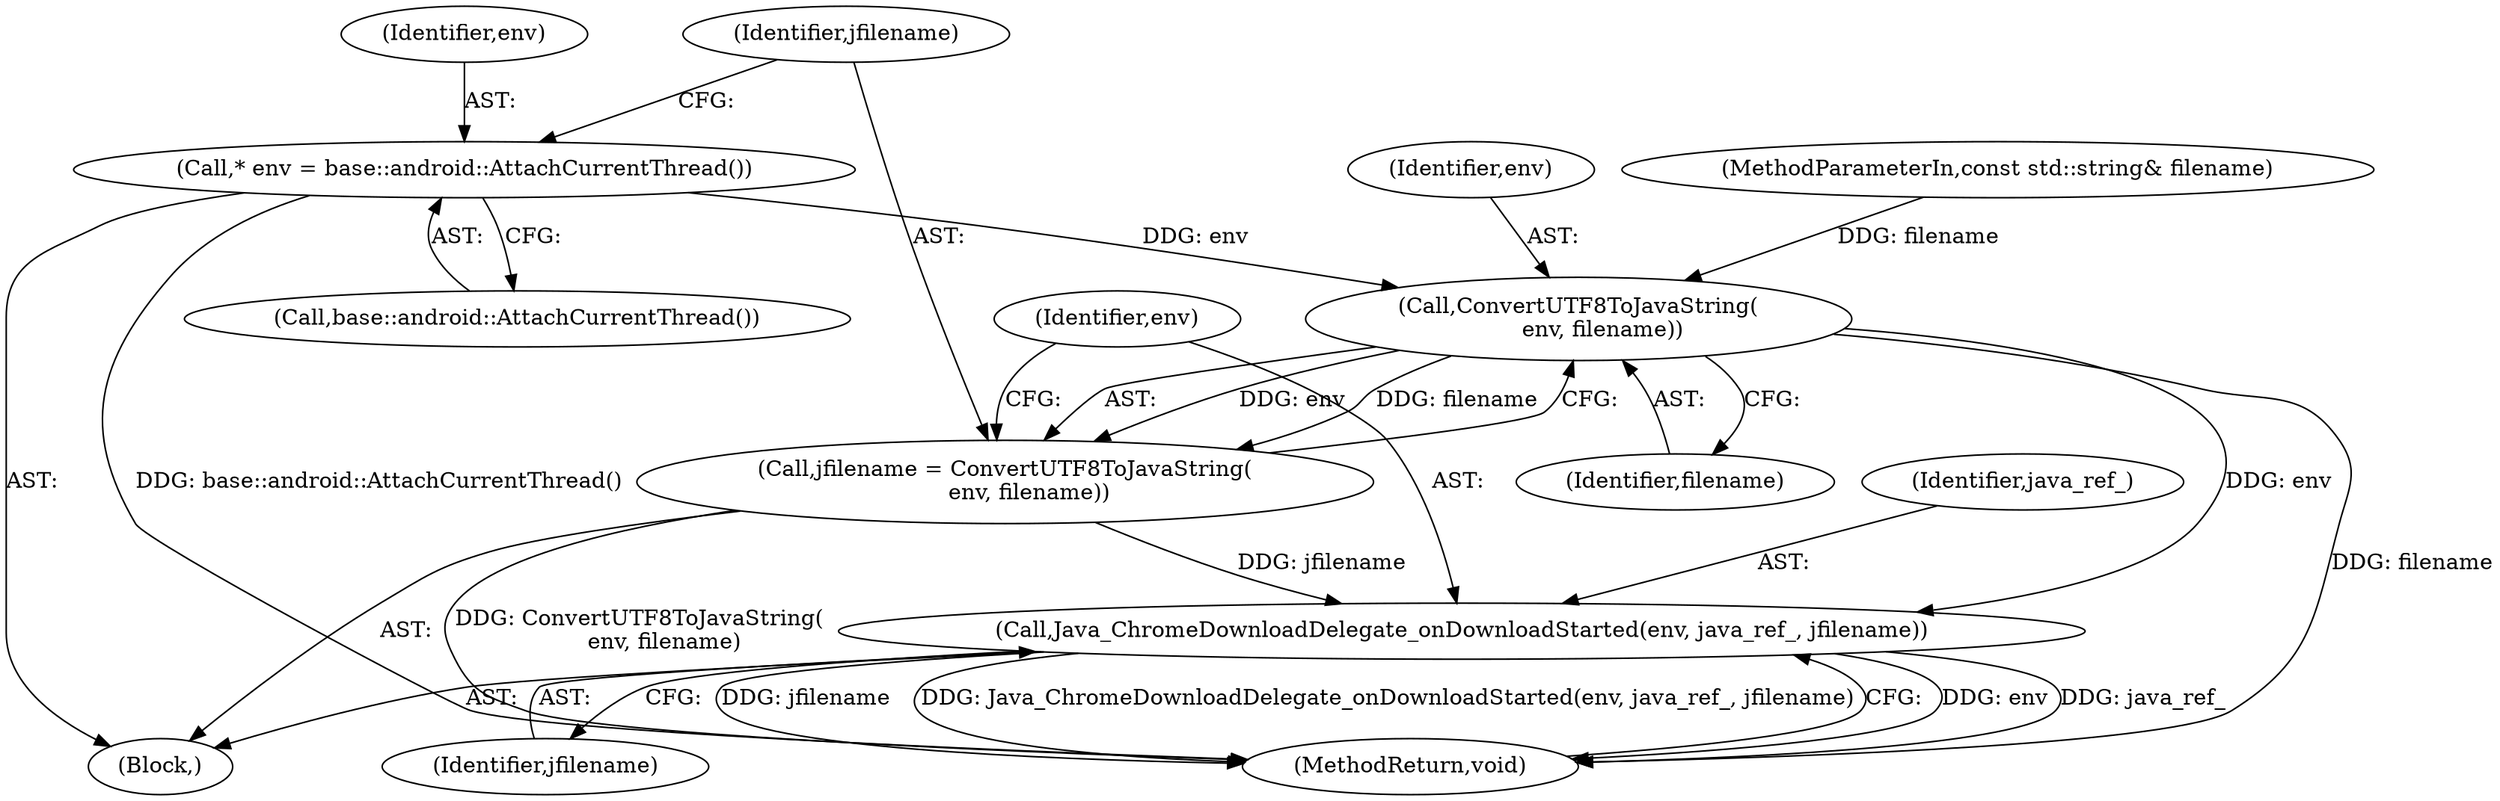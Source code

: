digraph "0_Chrome_5fc08cfb098acce49344d2e89cc27c915903f81c@API" {
"1000104" [label="(Call,* env = base::android::AttachCurrentThread())"];
"1000110" [label="(Call,ConvertUTF8ToJavaString(\n       env, filename))"];
"1000108" [label="(Call,jfilename = ConvertUTF8ToJavaString(\n       env, filename))"];
"1000113" [label="(Call,Java_ChromeDownloadDelegate_onDownloadStarted(env, java_ref_, jfilename))"];
"1000109" [label="(Identifier,jfilename)"];
"1000113" [label="(Call,Java_ChromeDownloadDelegate_onDownloadStarted(env, java_ref_, jfilename))"];
"1000117" [label="(MethodReturn,void)"];
"1000110" [label="(Call,ConvertUTF8ToJavaString(\n       env, filename))"];
"1000108" [label="(Call,jfilename = ConvertUTF8ToJavaString(\n       env, filename))"];
"1000106" [label="(Call,base::android::AttachCurrentThread())"];
"1000115" [label="(Identifier,java_ref_)"];
"1000116" [label="(Identifier,jfilename)"];
"1000102" [label="(Block,)"];
"1000105" [label="(Identifier,env)"];
"1000104" [label="(Call,* env = base::android::AttachCurrentThread())"];
"1000111" [label="(Identifier,env)"];
"1000101" [label="(MethodParameterIn,const std::string& filename)"];
"1000112" [label="(Identifier,filename)"];
"1000114" [label="(Identifier,env)"];
"1000104" -> "1000102"  [label="AST: "];
"1000104" -> "1000106"  [label="CFG: "];
"1000105" -> "1000104"  [label="AST: "];
"1000106" -> "1000104"  [label="AST: "];
"1000109" -> "1000104"  [label="CFG: "];
"1000104" -> "1000117"  [label="DDG: base::android::AttachCurrentThread()"];
"1000104" -> "1000110"  [label="DDG: env"];
"1000110" -> "1000108"  [label="AST: "];
"1000110" -> "1000112"  [label="CFG: "];
"1000111" -> "1000110"  [label="AST: "];
"1000112" -> "1000110"  [label="AST: "];
"1000108" -> "1000110"  [label="CFG: "];
"1000110" -> "1000117"  [label="DDG: filename"];
"1000110" -> "1000108"  [label="DDG: env"];
"1000110" -> "1000108"  [label="DDG: filename"];
"1000101" -> "1000110"  [label="DDG: filename"];
"1000110" -> "1000113"  [label="DDG: env"];
"1000108" -> "1000102"  [label="AST: "];
"1000109" -> "1000108"  [label="AST: "];
"1000114" -> "1000108"  [label="CFG: "];
"1000108" -> "1000117"  [label="DDG: ConvertUTF8ToJavaString(\n       env, filename)"];
"1000108" -> "1000113"  [label="DDG: jfilename"];
"1000113" -> "1000102"  [label="AST: "];
"1000113" -> "1000116"  [label="CFG: "];
"1000114" -> "1000113"  [label="AST: "];
"1000115" -> "1000113"  [label="AST: "];
"1000116" -> "1000113"  [label="AST: "];
"1000117" -> "1000113"  [label="CFG: "];
"1000113" -> "1000117"  [label="DDG: env"];
"1000113" -> "1000117"  [label="DDG: java_ref_"];
"1000113" -> "1000117"  [label="DDG: jfilename"];
"1000113" -> "1000117"  [label="DDG: Java_ChromeDownloadDelegate_onDownloadStarted(env, java_ref_, jfilename)"];
}
